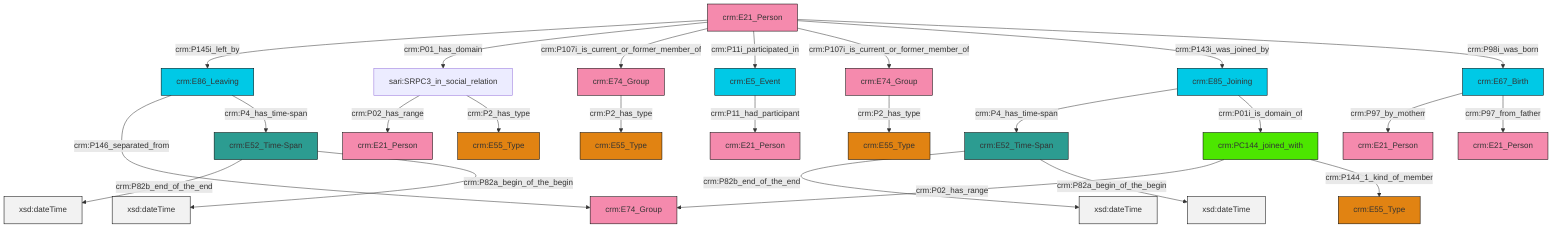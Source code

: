 graph TD
classDef Literal fill:#f2f2f2,stroke:#000000;
classDef CRM_Entity fill:#FFFFFF,stroke:#000000;
classDef Temporal_Entity fill:#00C9E6, stroke:#000000;
classDef Type fill:#E18312, stroke:#000000;
classDef Time-Span fill:#2C9C91, stroke:#000000;
classDef Appellation fill:#FFEB7F, stroke:#000000;
classDef Place fill:#008836, stroke:#000000;
classDef Persistent_Item fill:#B266B2, stroke:#000000;
classDef Conceptual_Object fill:#FFD700, stroke:#000000;
classDef Physical_Thing fill:#D2B48C, stroke:#000000;
classDef Actor fill:#f58aad, stroke:#000000;
classDef PC_Classes fill:#4ce600, stroke:#000000;
classDef Multi fill:#cccccc,stroke:#000000;

0["crm:E52_Time-Span"]:::Time-Span -->|crm:P82b_end_of_the_end| 1[xsd:dateTime]:::Literal
2["crm:PC144_joined_with"]:::PC_Classes -->|crm:P02_has_range| 3["crm:E74_Group"]:::Actor
7["crm:E67_Birth"]:::Temporal_Entity -->|crm:P97_by_motherr| 8["crm:E21_Person"]:::Actor
11["crm:E5_Event"]:::Temporal_Entity -->|crm:P11_had_participant| 12["crm:E21_Person"]:::Actor
21["crm:E21_Person"]:::Actor -->|crm:P145i_left_by| 22["crm:E86_Leaving"]:::Temporal_Entity
22["crm:E86_Leaving"]:::Temporal_Entity -->|crm:P146_separated_from| 3["crm:E74_Group"]:::Actor
21["crm:E21_Person"]:::Actor -->|crm:P01_has_domain| 23["sari:SRPC3_in_social_relation"]:::Default
21["crm:E21_Person"]:::Actor -->|crm:P107i_is_current_or_former_member_of| 25["crm:E74_Group"]:::Actor
27["crm:E74_Group"]:::Actor -->|crm:P2_has_type| 28["crm:E55_Type"]:::Type
25["crm:E74_Group"]:::Actor -->|crm:P2_has_type| 13["crm:E55_Type"]:::Type
22["crm:E86_Leaving"]:::Temporal_Entity -->|crm:P4_has_time-span| 0["crm:E52_Time-Span"]:::Time-Span
7["crm:E67_Birth"]:::Temporal_Entity -->|crm:P97_from_father| 17["crm:E21_Person"]:::Actor
9["crm:E52_Time-Span"]:::Time-Span -->|crm:P82b_end_of_the_end| 31[xsd:dateTime]:::Literal
21["crm:E21_Person"]:::Actor -->|crm:P11i_participated_in| 11["crm:E5_Event"]:::Temporal_Entity
21["crm:E21_Person"]:::Actor -->|crm:P107i_is_current_or_former_member_of| 27["crm:E74_Group"]:::Actor
2["crm:PC144_joined_with"]:::PC_Classes -->|crm:P144_1_kind_of_member| 19["crm:E55_Type"]:::Type
21["crm:E21_Person"]:::Actor -->|crm:P143i_was_joined_by| 32["crm:E85_Joining"]:::Temporal_Entity
32["crm:E85_Joining"]:::Temporal_Entity -->|crm:P4_has_time-span| 9["crm:E52_Time-Span"]:::Time-Span
9["crm:E52_Time-Span"]:::Time-Span -->|crm:P82a_begin_of_the_begin| 40[xsd:dateTime]:::Literal
0["crm:E52_Time-Span"]:::Time-Span -->|crm:P82a_begin_of_the_begin| 41[xsd:dateTime]:::Literal
21["crm:E21_Person"]:::Actor -->|crm:P98i_was_born| 7["crm:E67_Birth"]:::Temporal_Entity
23["sari:SRPC3_in_social_relation"]:::Default -->|crm:P02_has_range| 5["crm:E21_Person"]:::Actor
23["sari:SRPC3_in_social_relation"]:::Default -->|crm:P2_has_type| 15["crm:E55_Type"]:::Type
32["crm:E85_Joining"]:::Temporal_Entity -->|crm:P01i_is_domain_of| 2["crm:PC144_joined_with"]:::PC_Classes